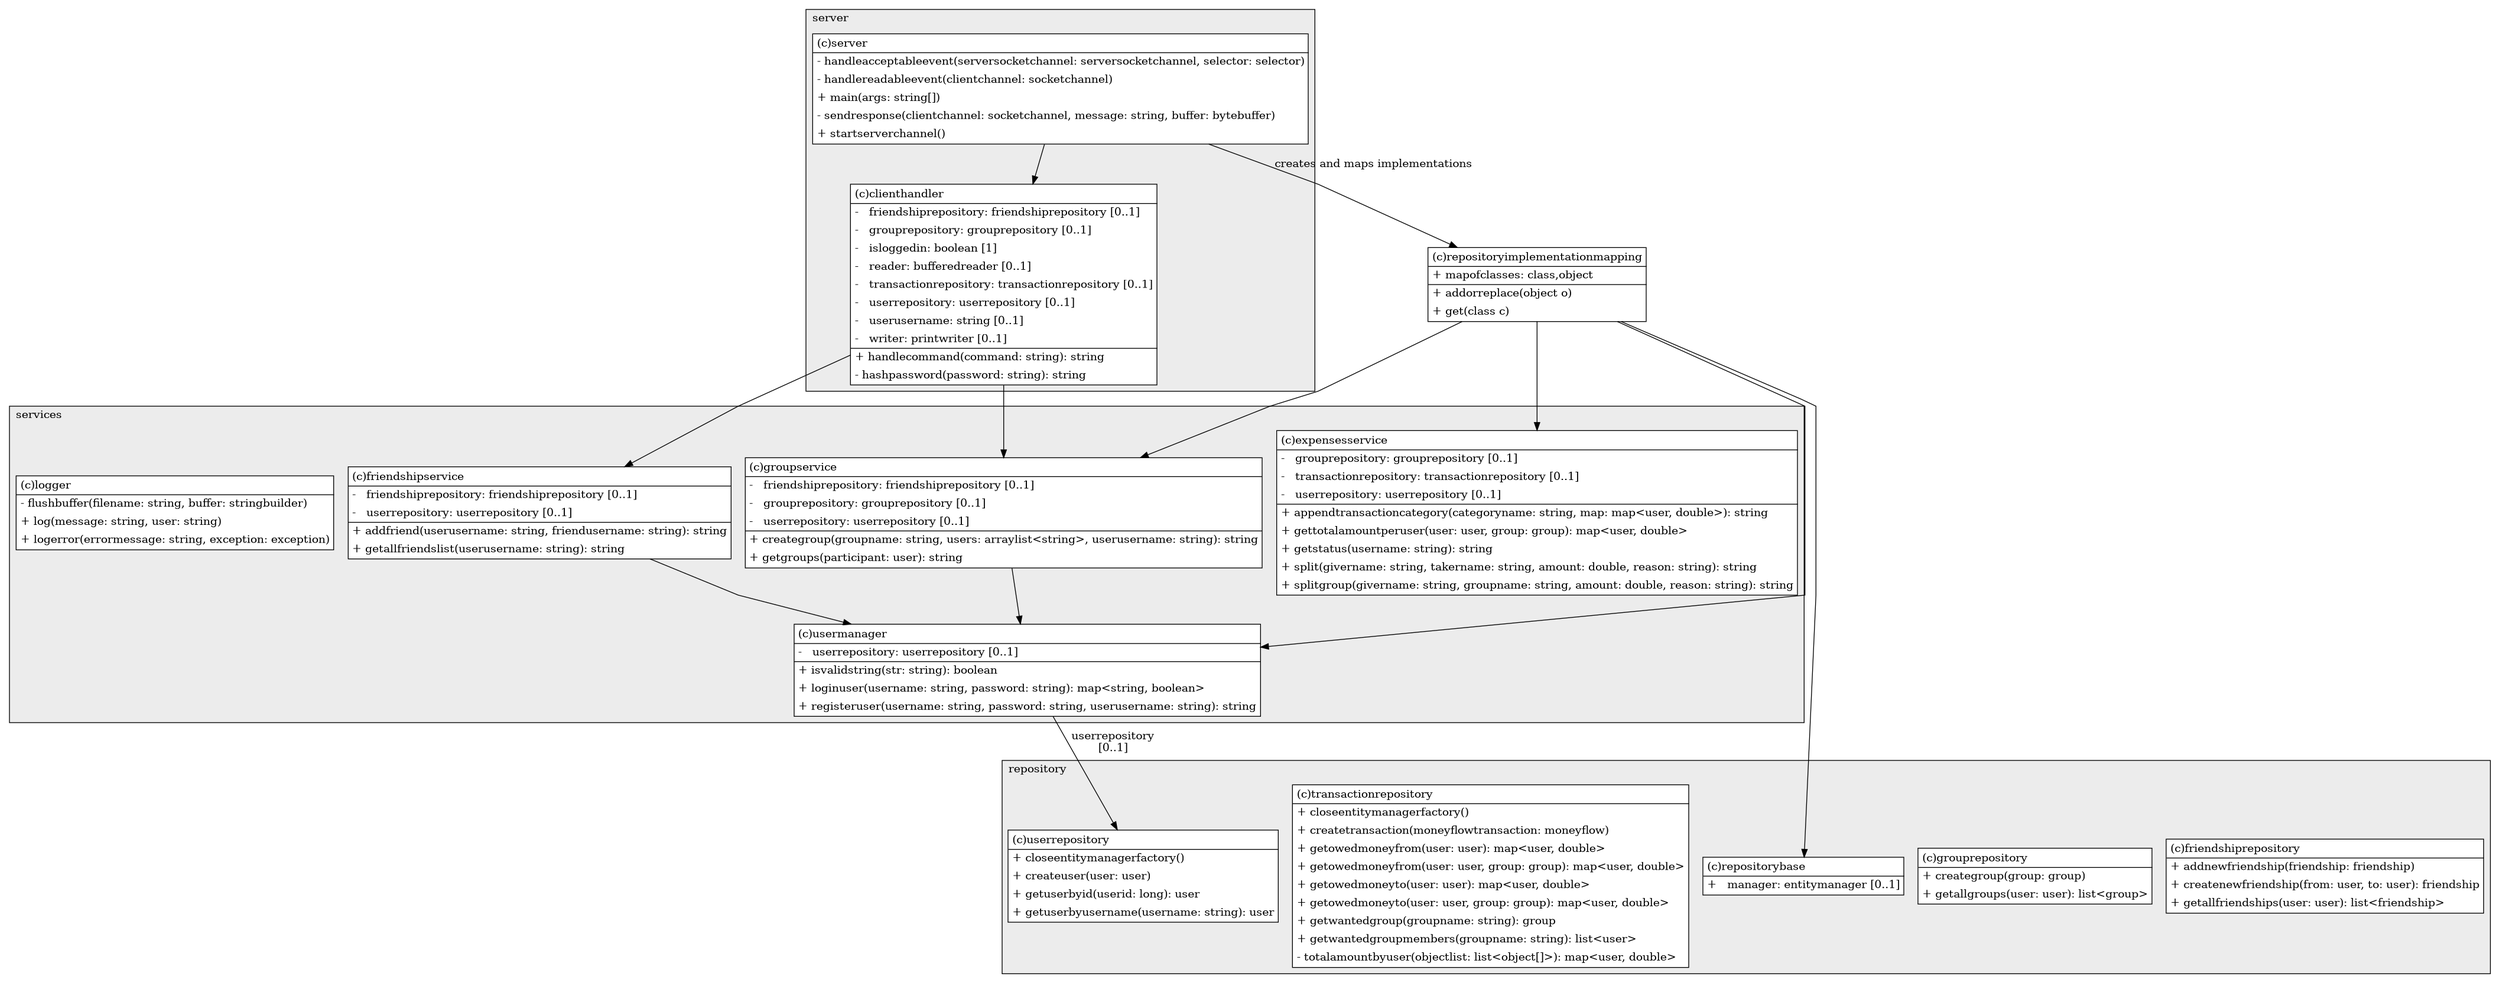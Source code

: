 @startuml


digraph g {
    rankdir="tb"
    splines=polyline


'nodes
subgraph cluster_1379209310 {
   	label=services
	labeljust=l
	fillcolor="#ececec"
	style=filled

   expensesservice1178841431[
	label=<<table border="1" cellborder="0" cellpadding="4" cellspacing="0">
<tr><td align="left" >(c)expensesservice</td></tr>
<hr/>
<tr><td align="left" >-   grouprepository: grouprepository [0..1]</td></tr>
<tr><td align="left" >-   transactionrepository: transactionrepository [0..1]</td></tr>
<tr><td align="left" >-   userrepository: userrepository [0..1]</td></tr>
<hr/>
<tr><td align="left" >+ appendtransactioncategory(categoryname: string, map: map&lt;user, double&gt;): string</td></tr>
<tr><td align="left" >+ gettotalamountperuser(user: user, group: group): map&lt;user, double&gt;</td></tr>
<tr><td align="left" >+ getstatus(username: string): string</td></tr>
<tr><td align="left" >+ split(givername: string, takername: string, amount: double, reason: string): string</td></tr>
<tr><td align="left" >+ splitgroup(givername: string, groupname: string, amount: double, reason: string): string</td></tr>
</table>>
	style=filled
	margin=0
	shape=plaintext
	fillcolor="#ffffff"
];

friendshipservice1178841431[
	label=<<table border="1" cellborder="0" cellpadding="4" cellspacing="0">
<tr><td align="left" >(c)friendshipservice</td></tr>
<hr/>
<tr><td align="left" >-   friendshiprepository: friendshiprepository [0..1]</td></tr>
<tr><td align="left" >-   userrepository: userrepository [0..1]</td></tr>
<hr/>
<tr><td align="left" >+ addfriend(userusername: string, friendusername: string): string</td></tr>
<tr><td align="left" >+ getallfriendslist(userusername: string): string</td></tr>
</table>>
	style=filled
	margin=0
	shape=plaintext
	fillcolor="#ffffff"
];

groupservice1178841431[
	label=<<table border="1" cellborder="0" cellpadding="4" cellspacing="0">
<tr><td align="left" >(c)groupservice</td></tr>
<hr/>
<tr><td align="left" >-   friendshiprepository: friendshiprepository [0..1]</td></tr>
<tr><td align="left" >-   grouprepository: grouprepository [0..1]</td></tr>
<tr><td align="left" >-   userrepository: userrepository [0..1]</td></tr>
<hr/>
<tr><td align="left" >+ creategroup(groupname: string, users: arraylist&lt;string&gt;, userusername: string): string</td></tr>
<tr><td align="left" >+ getgroups(participant: user): string</td></tr>
</table>>
	style=filled
	margin=0
	shape=plaintext
	fillcolor="#ffffff"
];

logger1178841431[
	label=<<table border="1" cellborder="0" cellpadding="4" cellspacing="0">
<tr><td align="left" >(c)logger</td></tr>
<hr/>
<tr><td align="left" >- flushbuffer(filename: string, buffer: stringbuilder)</td></tr>
<tr><td align="left" >+ log(message: string, user: string)</td></tr>
<tr><td align="left" >+ logerror(errormessage: string, exception: exception)</td></tr>
</table>>
	style=filled
	margin=0
	shape=plaintext
	fillcolor="#ffffff"
];

usermanager1178841431[
	label=<<table border="1" cellborder="0" cellpadding="4" cellspacing="0">
<tr><td align="left" >(c)usermanager</td></tr>
<hr/>
<tr><td align="left" >-   userrepository: userrepository [0..1]</td></tr>
<hr/>
<tr><td align="left" >+ isvalidstring(str: string): boolean</td></tr>
<tr><td align="left" >+ loginuser(username: string, password: string): map&lt;string, boolean&gt;</td></tr>
<tr><td align="left" >+ registeruser(username: string, password: string, userusername: string): string</td></tr>
</table>>
	style=filled
	margin=0
	shape=plaintext
	fillcolor="#ffffff"
];
}

subgraph cluster_1950800714 {
   	label=repository
	labeljust=l
	fillcolor="#ececec"
	style=filled

   friendshiprepository385331925[
	label=<<table border="1" cellborder="0" cellpadding="4" cellspacing="0">
<tr><td align="left" >(c)friendshiprepository</td></tr>
<hr/>
<tr><td align="left" >+ addnewfriendship(friendship: friendship)</td></tr>
<tr><td align="left" >+ createnewfriendship(from: user, to: user): friendship</td></tr>
<tr><td align="left" >+ getallfriendships(user: user): list&lt;friendship&gt;</td></tr>
</table>>
	style=filled
	margin=0
	shape=plaintext
	fillcolor="#ffffff"
];



grouprepository385331925[
	label=<<table border="1" cellborder="0" cellpadding="4" cellspacing="0">
<tr><td align="left" >(c)grouprepository</td></tr>
<hr/>
<tr><td align="left" >+ creategroup(group: group)</td></tr>
<tr><td align="left" >+ getallgroups(user: user): list&lt;group&gt;</td></tr>
</table>>
	style=filled
	margin=0
	shape=plaintext
	fillcolor="#ffffff"
];

repositorybase385331925[
	label=<<table border="1" cellborder="0" cellpadding="4" cellspacing="0">
<tr><td align="left" >(c)repositorybase</td></tr>
<hr/>
<tr><td align="left" >+   manager: entitymanager [0..1]</td></tr>
</table>>
	style=filled
	margin=0
	shape=plaintext
	fillcolor="#ffffff"
];

transactionrepository385331925[
	label=<<table border="1" cellborder="0" cellpadding="4" cellspacing="0">
<tr><td align="left" >(c)transactionrepository</td></tr>
<hr/>
<tr><td align="left" >+ closeentitymanagerfactory()</td></tr>
<tr><td align="left" >+ createtransaction(moneyflowtransaction: moneyflow)</td></tr>
<tr><td align="left" >+ getowedmoneyfrom(user: user): map&lt;user, double&gt;</td></tr>
<tr><td align="left" >+ getowedmoneyfrom(user: user, group: group): map&lt;user, double&gt;</td></tr>
<tr><td align="left" >+ getowedmoneyto(user: user): map&lt;user, double&gt;</td></tr>
<tr><td align="left" >+ getowedmoneyto(user: user, group: group): map&lt;user, double&gt;</td></tr>
<tr><td align="left" >+ getwantedgroup(groupname: string): group</td></tr>
<tr><td align="left" >+ getwantedgroupmembers(groupname: string): list&lt;user&gt;</td></tr>
<tr><td align="left" >- totalamountbyuser(objectlist: list&lt;object[]&gt;): map&lt;user, double&gt;</td></tr>
</table>>
	style=filled
	margin=0
	shape=plaintext
	fillcolor="#ffffff"
];

userrepository385331925[
	label=<<table border="1" cellborder="0" cellpadding="4" cellspacing="0">
<tr><td align="left" >(c)userrepository</td></tr>
<hr/>
<tr><td align="left" >+ closeentitymanagerfactory()</td></tr>
<tr><td align="left" >+ createuser(user: user)</td></tr>
<tr><td align="left" >+ getuserbyid(userid: long): user</td></tr>
<tr><td align="left" >+ getuserbyusername(username: string): user</td></tr>
</table>>
	style=filled
	margin=0
	shape=plaintext
	fillcolor="#ffffff"
];
}

subgraph cluster_905826493 {
   	label=server
	labeljust=l
	fillcolor="#ececec"
	style=filled

   clienthandler905826493[
	label=<<table border="1" cellborder="0" cellpadding="4" cellspacing="0">
<tr><td align="left" >(c)clienthandler</td></tr>
<hr/>
<tr><td align="left" >-   friendshiprepository: friendshiprepository [0..1]</td></tr>
<tr><td align="left" >-   grouprepository: grouprepository [0..1]</td></tr>
<tr><td align="left" >-   isloggedin: boolean [1]</td></tr>
<tr><td align="left" >-   reader: bufferedreader [0..1]</td></tr>
<tr><td align="left" >-   transactionrepository: transactionrepository [0..1]</td></tr>
<tr><td align="left" >-   userrepository: userrepository [0..1]</td></tr>
<tr><td align="left" >-   userusername: string [0..1]</td></tr>
<tr><td align="left" >-   writer: printwriter [0..1]</td></tr>
<hr/>
<tr><td align="left" >+ handlecommand(command: string): string</td></tr>
<tr><td align="left" >- hashpassword(password: string): string</td></tr>
</table>>
	style=filled
	margin=0
	shape=plaintext
	fillcolor="#ffffff"
];

server905826493[
	label=<<table border="1" cellborder="0" cellpadding="4" cellspacing="0">
<tr><td align="left" >(c)server</td></tr>
<hr/>
<tr><td align="left" >- handleacceptableevent(serversocketchannel: serversocketchannel, selector: selector)</td></tr>
<tr><td align="left" >- handlereadableevent(clientchannel: socketchannel)</td></tr>
<tr><td align="left" >+ main(args: string[])</td></tr>
<tr><td align="left" >- sendresponse(clientchannel: socketchannel, message: string, buffer: bytebuffer)</td></tr>
<tr><td align="left" >+ startserverchannel()</td></tr>
</table>>
	style=filled
	margin=0
	shape=plaintext
	fillcolor="#ffffff"
];
}

repositoryimplementationmapping[
	label=<<table border="1" cellborder="0" cellpadding="4" cellspacing="0">
<tr><td align="left" >(c)repositoryimplementationmapping</td></tr>
<hr/>
<tr><td align="left" >+ mapofclasses: class,object </td></tr>
<hr/>
<tr><td align="left" >+ addorreplace(object o)</td></tr>
<tr><td align="left" >+ get(class c)</td></tr>
</table>>
	style=filled
	margin=0
	shape=plaintext
	fillcolor="#ffffff"
];

server905826493 -> repositoryimplementationmapping [label="creates and maps implementations"]
'edges
repositoryimplementationmapping -> expensesservice1178841431;
repositoryimplementationmapping  -> groupservice1178841431[];
repositoryimplementationmapping -> usermanager1178841431[];
repositoryimplementationmapping -> repositorybase385331925[];
clienthandler905826493 -> friendshipservice1178841431[];
clienthandler905826493 -> groupservice1178841431[];
friendshipservice1178841431 -> usermanager1178841431[];
groupservice1178841431 -> usermanager1178841431[];
server905826493 -> clienthandler905826493[];
usermanager1178841431 -> userrepository385331925[label="userrepository
[0..1]"];

}
@enduml
